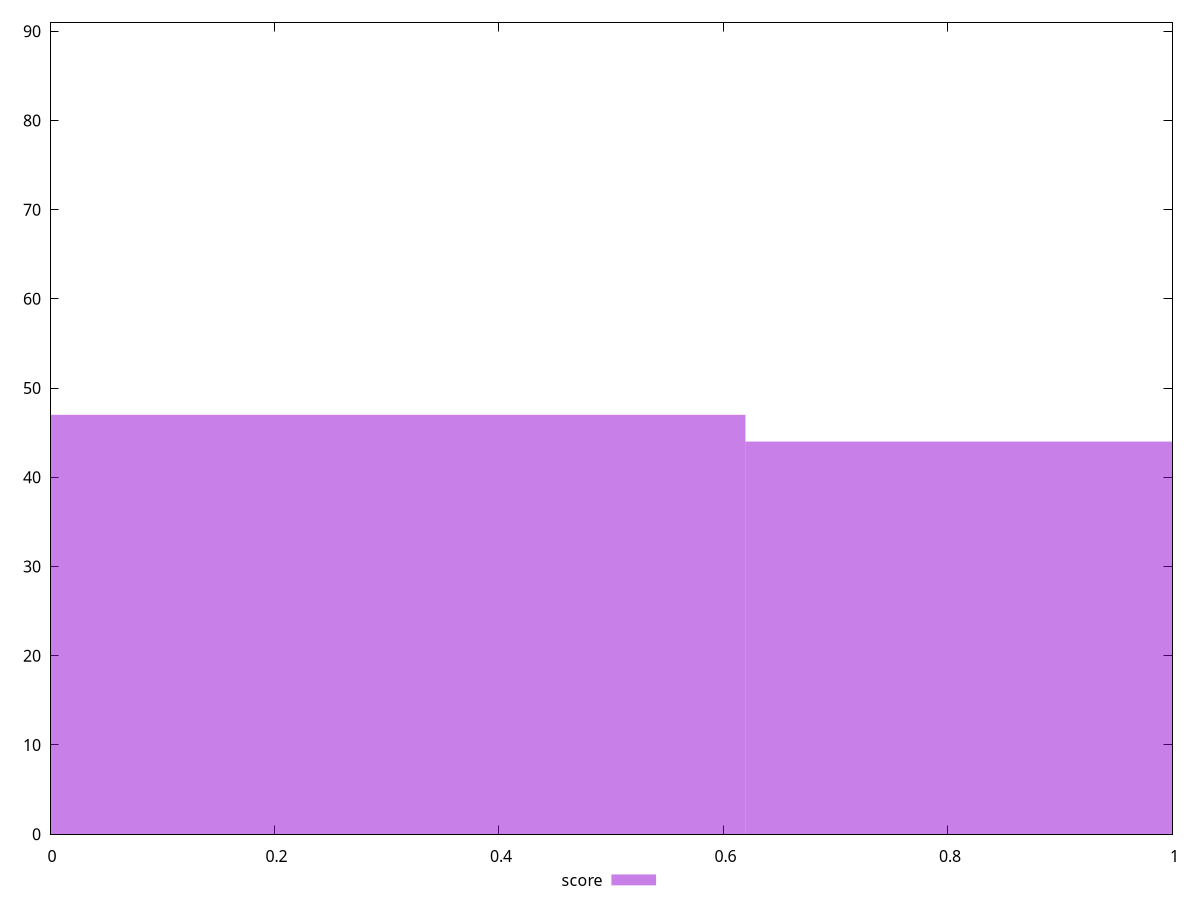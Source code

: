 reset

$score <<EOF
0 47
1.2391044806551403 44
EOF

set key outside below
set boxwidth 1.2391044806551403
set xrange [0:1]
set yrange [0:91]
set trange [0:91]
set style fill transparent solid 0.5 noborder
set terminal svg size 640, 490 enhanced background rgb 'white'
set output "reports/report_00027_2021-02-24T12-40-31.850Z/third-party-summary/samples/agenda/score/histogram.svg"

plot $score title "score" with boxes

reset
